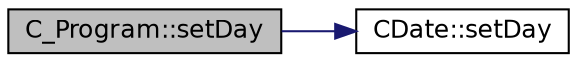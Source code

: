 digraph "C_Program::setDay"
{
 // LATEX_PDF_SIZE
  edge [fontname="Helvetica",fontsize="12",labelfontname="Helvetica",labelfontsize="12"];
  node [fontname="Helvetica",fontsize="12",shape=record];
  rankdir="LR";
  Node1 [label="C_Program::setDay",height=0.2,width=0.4,color="black", fillcolor="grey75", style="filled", fontcolor="black",tooltip=" "];
  Node1 -> Node2 [color="midnightblue",fontsize="12",style="solid",fontname="Helvetica"];
  Node2 [label="CDate::setDay",height=0.2,width=0.4,color="black", fillcolor="white", style="filled",URL="$class_c_date.html#a85318cf87f55fd53e6e418cde600b7c7",tooltip=" "];
}
